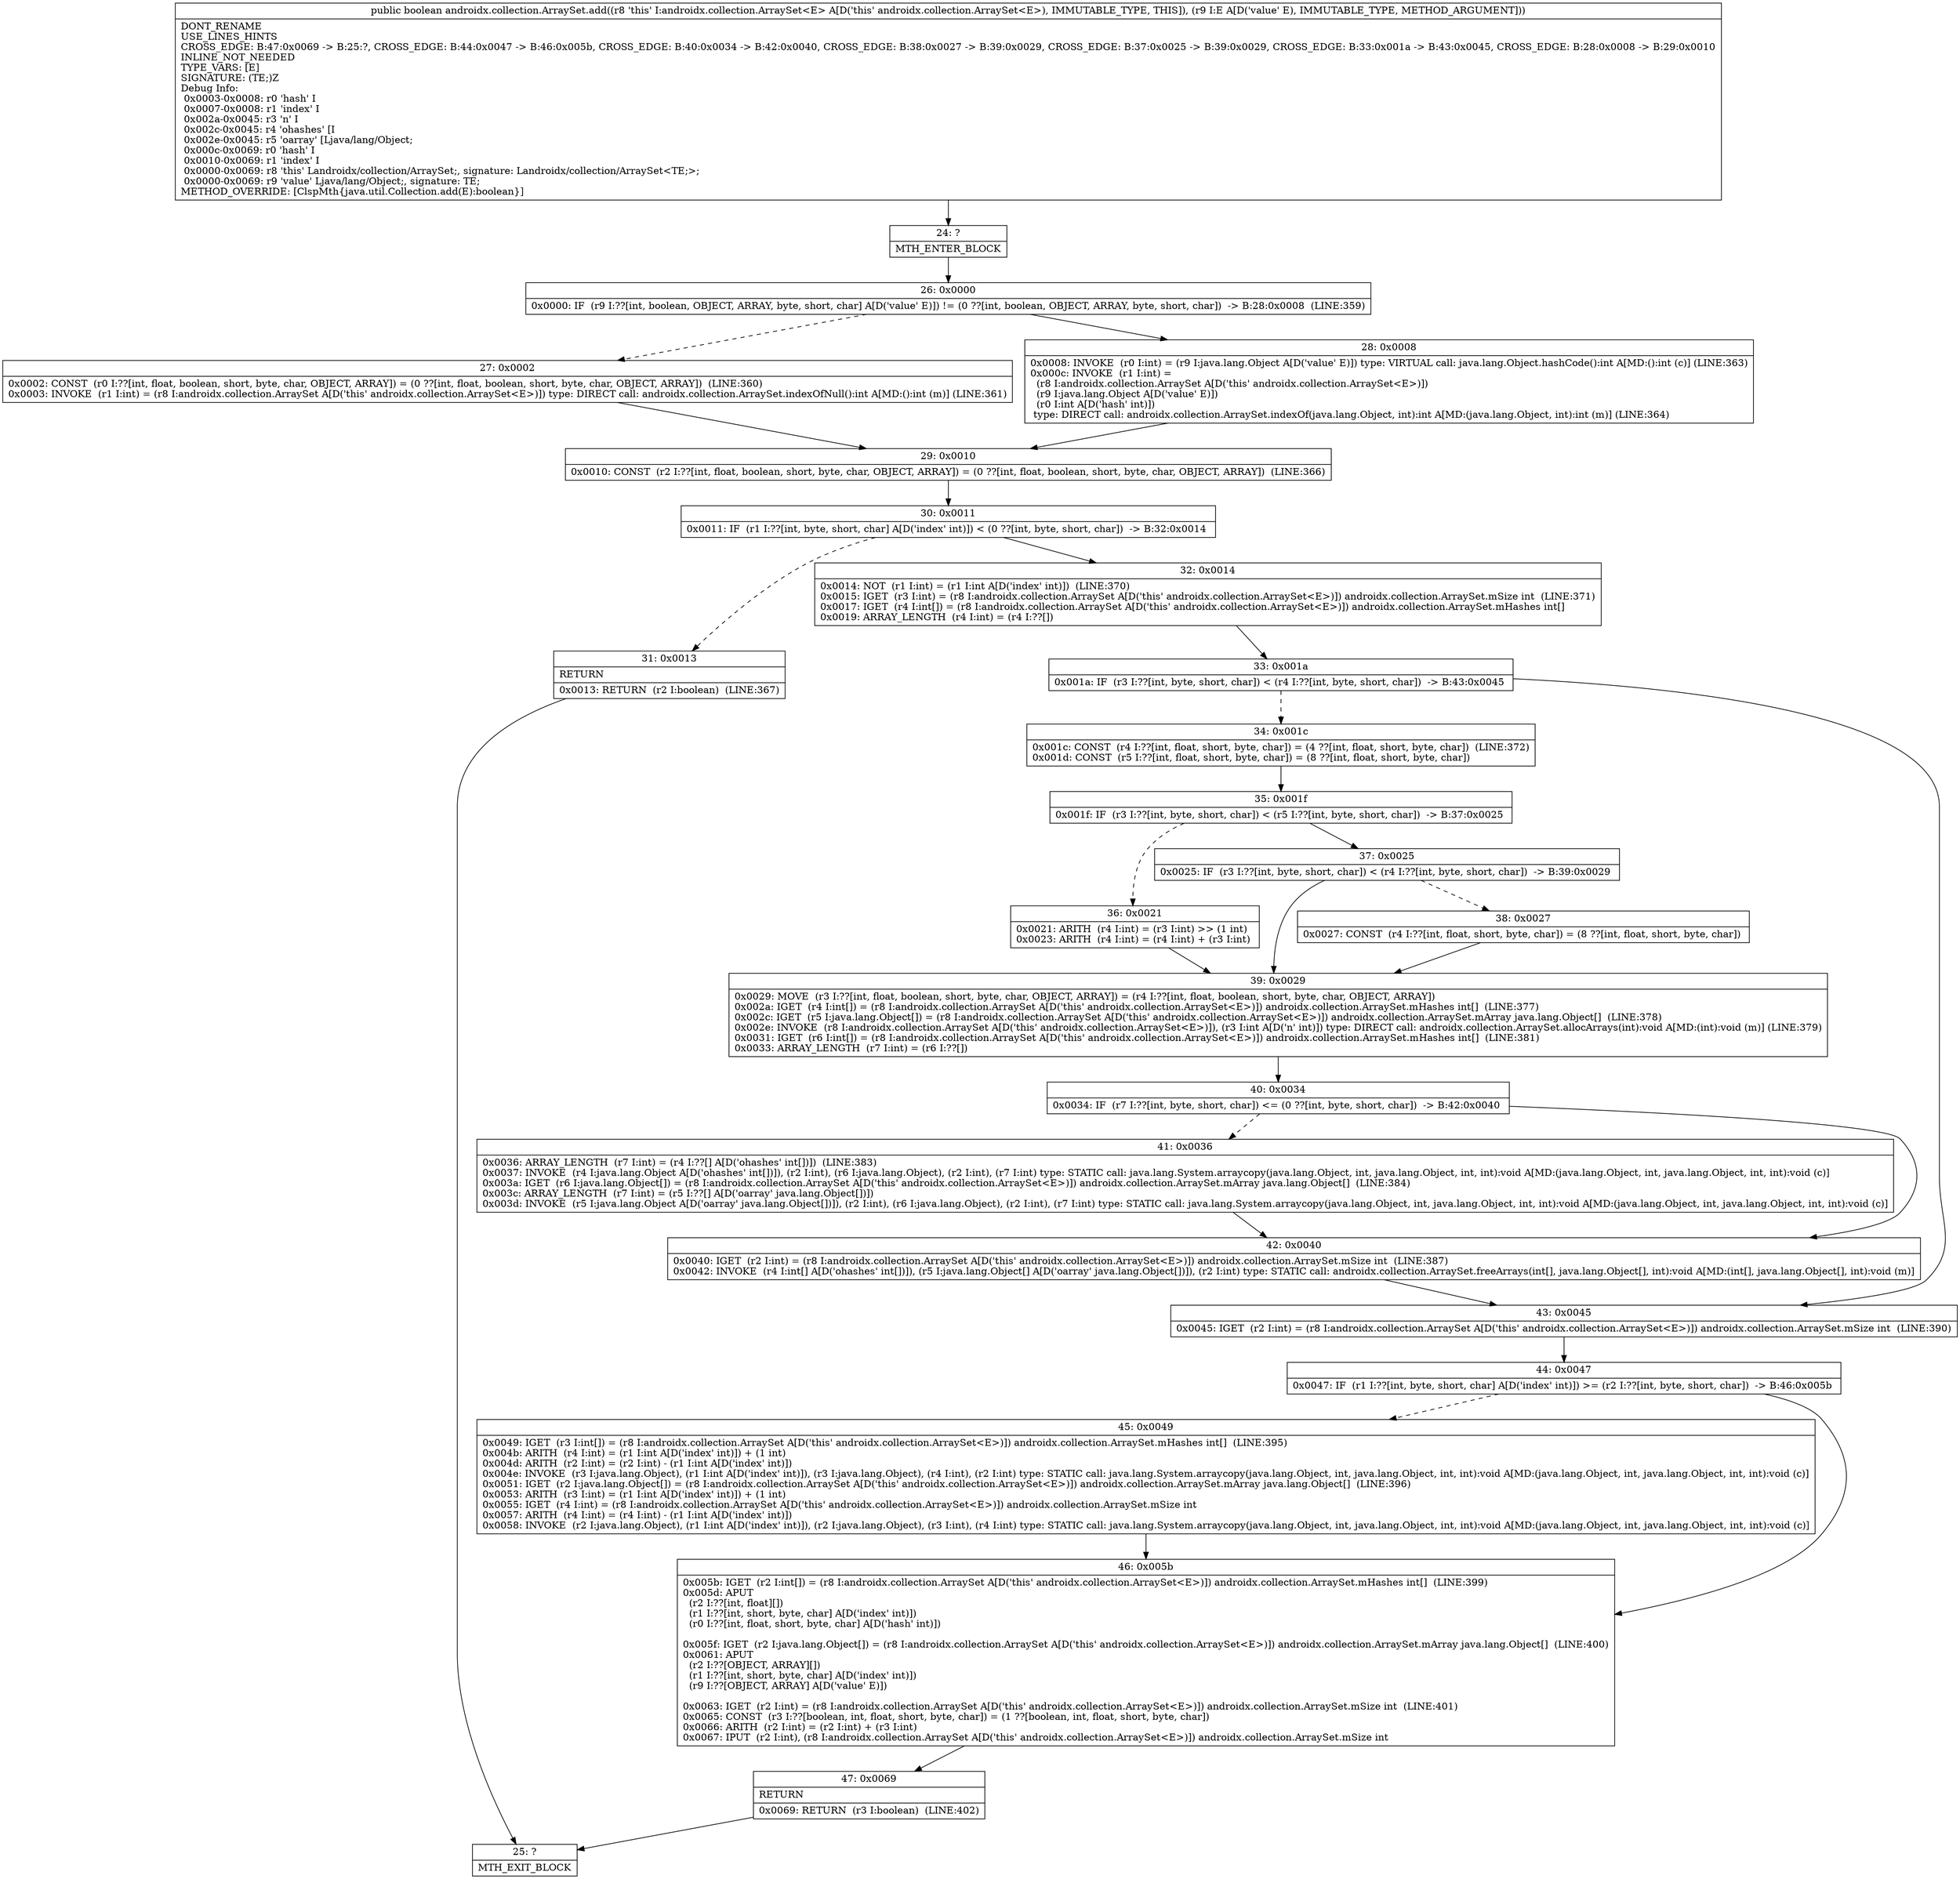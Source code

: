 digraph "CFG forandroidx.collection.ArraySet.add(Ljava\/lang\/Object;)Z" {
Node_24 [shape=record,label="{24\:\ ?|MTH_ENTER_BLOCK\l}"];
Node_26 [shape=record,label="{26\:\ 0x0000|0x0000: IF  (r9 I:??[int, boolean, OBJECT, ARRAY, byte, short, char] A[D('value' E)]) != (0 ??[int, boolean, OBJECT, ARRAY, byte, short, char])  \-\> B:28:0x0008  (LINE:359)\l}"];
Node_27 [shape=record,label="{27\:\ 0x0002|0x0002: CONST  (r0 I:??[int, float, boolean, short, byte, char, OBJECT, ARRAY]) = (0 ??[int, float, boolean, short, byte, char, OBJECT, ARRAY])  (LINE:360)\l0x0003: INVOKE  (r1 I:int) = (r8 I:androidx.collection.ArraySet A[D('this' androidx.collection.ArraySet\<E\>)]) type: DIRECT call: androidx.collection.ArraySet.indexOfNull():int A[MD:():int (m)] (LINE:361)\l}"];
Node_29 [shape=record,label="{29\:\ 0x0010|0x0010: CONST  (r2 I:??[int, float, boolean, short, byte, char, OBJECT, ARRAY]) = (0 ??[int, float, boolean, short, byte, char, OBJECT, ARRAY])  (LINE:366)\l}"];
Node_30 [shape=record,label="{30\:\ 0x0011|0x0011: IF  (r1 I:??[int, byte, short, char] A[D('index' int)]) \< (0 ??[int, byte, short, char])  \-\> B:32:0x0014 \l}"];
Node_31 [shape=record,label="{31\:\ 0x0013|RETURN\l|0x0013: RETURN  (r2 I:boolean)  (LINE:367)\l}"];
Node_25 [shape=record,label="{25\:\ ?|MTH_EXIT_BLOCK\l}"];
Node_32 [shape=record,label="{32\:\ 0x0014|0x0014: NOT  (r1 I:int) = (r1 I:int A[D('index' int)])  (LINE:370)\l0x0015: IGET  (r3 I:int) = (r8 I:androidx.collection.ArraySet A[D('this' androidx.collection.ArraySet\<E\>)]) androidx.collection.ArraySet.mSize int  (LINE:371)\l0x0017: IGET  (r4 I:int[]) = (r8 I:androidx.collection.ArraySet A[D('this' androidx.collection.ArraySet\<E\>)]) androidx.collection.ArraySet.mHashes int[] \l0x0019: ARRAY_LENGTH  (r4 I:int) = (r4 I:??[]) \l}"];
Node_33 [shape=record,label="{33\:\ 0x001a|0x001a: IF  (r3 I:??[int, byte, short, char]) \< (r4 I:??[int, byte, short, char])  \-\> B:43:0x0045 \l}"];
Node_34 [shape=record,label="{34\:\ 0x001c|0x001c: CONST  (r4 I:??[int, float, short, byte, char]) = (4 ??[int, float, short, byte, char])  (LINE:372)\l0x001d: CONST  (r5 I:??[int, float, short, byte, char]) = (8 ??[int, float, short, byte, char]) \l}"];
Node_35 [shape=record,label="{35\:\ 0x001f|0x001f: IF  (r3 I:??[int, byte, short, char]) \< (r5 I:??[int, byte, short, char])  \-\> B:37:0x0025 \l}"];
Node_36 [shape=record,label="{36\:\ 0x0021|0x0021: ARITH  (r4 I:int) = (r3 I:int) \>\> (1 int) \l0x0023: ARITH  (r4 I:int) = (r4 I:int) + (r3 I:int) \l}"];
Node_39 [shape=record,label="{39\:\ 0x0029|0x0029: MOVE  (r3 I:??[int, float, boolean, short, byte, char, OBJECT, ARRAY]) = (r4 I:??[int, float, boolean, short, byte, char, OBJECT, ARRAY]) \l0x002a: IGET  (r4 I:int[]) = (r8 I:androidx.collection.ArraySet A[D('this' androidx.collection.ArraySet\<E\>)]) androidx.collection.ArraySet.mHashes int[]  (LINE:377)\l0x002c: IGET  (r5 I:java.lang.Object[]) = (r8 I:androidx.collection.ArraySet A[D('this' androidx.collection.ArraySet\<E\>)]) androidx.collection.ArraySet.mArray java.lang.Object[]  (LINE:378)\l0x002e: INVOKE  (r8 I:androidx.collection.ArraySet A[D('this' androidx.collection.ArraySet\<E\>)]), (r3 I:int A[D('n' int)]) type: DIRECT call: androidx.collection.ArraySet.allocArrays(int):void A[MD:(int):void (m)] (LINE:379)\l0x0031: IGET  (r6 I:int[]) = (r8 I:androidx.collection.ArraySet A[D('this' androidx.collection.ArraySet\<E\>)]) androidx.collection.ArraySet.mHashes int[]  (LINE:381)\l0x0033: ARRAY_LENGTH  (r7 I:int) = (r6 I:??[]) \l}"];
Node_40 [shape=record,label="{40\:\ 0x0034|0x0034: IF  (r7 I:??[int, byte, short, char]) \<= (0 ??[int, byte, short, char])  \-\> B:42:0x0040 \l}"];
Node_41 [shape=record,label="{41\:\ 0x0036|0x0036: ARRAY_LENGTH  (r7 I:int) = (r4 I:??[] A[D('ohashes' int[])])  (LINE:383)\l0x0037: INVOKE  (r4 I:java.lang.Object A[D('ohashes' int[])]), (r2 I:int), (r6 I:java.lang.Object), (r2 I:int), (r7 I:int) type: STATIC call: java.lang.System.arraycopy(java.lang.Object, int, java.lang.Object, int, int):void A[MD:(java.lang.Object, int, java.lang.Object, int, int):void (c)]\l0x003a: IGET  (r6 I:java.lang.Object[]) = (r8 I:androidx.collection.ArraySet A[D('this' androidx.collection.ArraySet\<E\>)]) androidx.collection.ArraySet.mArray java.lang.Object[]  (LINE:384)\l0x003c: ARRAY_LENGTH  (r7 I:int) = (r5 I:??[] A[D('oarray' java.lang.Object[])]) \l0x003d: INVOKE  (r5 I:java.lang.Object A[D('oarray' java.lang.Object[])]), (r2 I:int), (r6 I:java.lang.Object), (r2 I:int), (r7 I:int) type: STATIC call: java.lang.System.arraycopy(java.lang.Object, int, java.lang.Object, int, int):void A[MD:(java.lang.Object, int, java.lang.Object, int, int):void (c)]\l}"];
Node_42 [shape=record,label="{42\:\ 0x0040|0x0040: IGET  (r2 I:int) = (r8 I:androidx.collection.ArraySet A[D('this' androidx.collection.ArraySet\<E\>)]) androidx.collection.ArraySet.mSize int  (LINE:387)\l0x0042: INVOKE  (r4 I:int[] A[D('ohashes' int[])]), (r5 I:java.lang.Object[] A[D('oarray' java.lang.Object[])]), (r2 I:int) type: STATIC call: androidx.collection.ArraySet.freeArrays(int[], java.lang.Object[], int):void A[MD:(int[], java.lang.Object[], int):void (m)]\l}"];
Node_37 [shape=record,label="{37\:\ 0x0025|0x0025: IF  (r3 I:??[int, byte, short, char]) \< (r4 I:??[int, byte, short, char])  \-\> B:39:0x0029 \l}"];
Node_38 [shape=record,label="{38\:\ 0x0027|0x0027: CONST  (r4 I:??[int, float, short, byte, char]) = (8 ??[int, float, short, byte, char]) \l}"];
Node_43 [shape=record,label="{43\:\ 0x0045|0x0045: IGET  (r2 I:int) = (r8 I:androidx.collection.ArraySet A[D('this' androidx.collection.ArraySet\<E\>)]) androidx.collection.ArraySet.mSize int  (LINE:390)\l}"];
Node_44 [shape=record,label="{44\:\ 0x0047|0x0047: IF  (r1 I:??[int, byte, short, char] A[D('index' int)]) \>= (r2 I:??[int, byte, short, char])  \-\> B:46:0x005b \l}"];
Node_45 [shape=record,label="{45\:\ 0x0049|0x0049: IGET  (r3 I:int[]) = (r8 I:androidx.collection.ArraySet A[D('this' androidx.collection.ArraySet\<E\>)]) androidx.collection.ArraySet.mHashes int[]  (LINE:395)\l0x004b: ARITH  (r4 I:int) = (r1 I:int A[D('index' int)]) + (1 int) \l0x004d: ARITH  (r2 I:int) = (r2 I:int) \- (r1 I:int A[D('index' int)]) \l0x004e: INVOKE  (r3 I:java.lang.Object), (r1 I:int A[D('index' int)]), (r3 I:java.lang.Object), (r4 I:int), (r2 I:int) type: STATIC call: java.lang.System.arraycopy(java.lang.Object, int, java.lang.Object, int, int):void A[MD:(java.lang.Object, int, java.lang.Object, int, int):void (c)]\l0x0051: IGET  (r2 I:java.lang.Object[]) = (r8 I:androidx.collection.ArraySet A[D('this' androidx.collection.ArraySet\<E\>)]) androidx.collection.ArraySet.mArray java.lang.Object[]  (LINE:396)\l0x0053: ARITH  (r3 I:int) = (r1 I:int A[D('index' int)]) + (1 int) \l0x0055: IGET  (r4 I:int) = (r8 I:androidx.collection.ArraySet A[D('this' androidx.collection.ArraySet\<E\>)]) androidx.collection.ArraySet.mSize int \l0x0057: ARITH  (r4 I:int) = (r4 I:int) \- (r1 I:int A[D('index' int)]) \l0x0058: INVOKE  (r2 I:java.lang.Object), (r1 I:int A[D('index' int)]), (r2 I:java.lang.Object), (r3 I:int), (r4 I:int) type: STATIC call: java.lang.System.arraycopy(java.lang.Object, int, java.lang.Object, int, int):void A[MD:(java.lang.Object, int, java.lang.Object, int, int):void (c)]\l}"];
Node_46 [shape=record,label="{46\:\ 0x005b|0x005b: IGET  (r2 I:int[]) = (r8 I:androidx.collection.ArraySet A[D('this' androidx.collection.ArraySet\<E\>)]) androidx.collection.ArraySet.mHashes int[]  (LINE:399)\l0x005d: APUT  \l  (r2 I:??[int, float][])\l  (r1 I:??[int, short, byte, char] A[D('index' int)])\l  (r0 I:??[int, float, short, byte, char] A[D('hash' int)])\l \l0x005f: IGET  (r2 I:java.lang.Object[]) = (r8 I:androidx.collection.ArraySet A[D('this' androidx.collection.ArraySet\<E\>)]) androidx.collection.ArraySet.mArray java.lang.Object[]  (LINE:400)\l0x0061: APUT  \l  (r2 I:??[OBJECT, ARRAY][])\l  (r1 I:??[int, short, byte, char] A[D('index' int)])\l  (r9 I:??[OBJECT, ARRAY] A[D('value' E)])\l \l0x0063: IGET  (r2 I:int) = (r8 I:androidx.collection.ArraySet A[D('this' androidx.collection.ArraySet\<E\>)]) androidx.collection.ArraySet.mSize int  (LINE:401)\l0x0065: CONST  (r3 I:??[boolean, int, float, short, byte, char]) = (1 ??[boolean, int, float, short, byte, char]) \l0x0066: ARITH  (r2 I:int) = (r2 I:int) + (r3 I:int) \l0x0067: IPUT  (r2 I:int), (r8 I:androidx.collection.ArraySet A[D('this' androidx.collection.ArraySet\<E\>)]) androidx.collection.ArraySet.mSize int \l}"];
Node_47 [shape=record,label="{47\:\ 0x0069|RETURN\l|0x0069: RETURN  (r3 I:boolean)  (LINE:402)\l}"];
Node_28 [shape=record,label="{28\:\ 0x0008|0x0008: INVOKE  (r0 I:int) = (r9 I:java.lang.Object A[D('value' E)]) type: VIRTUAL call: java.lang.Object.hashCode():int A[MD:():int (c)] (LINE:363)\l0x000c: INVOKE  (r1 I:int) = \l  (r8 I:androidx.collection.ArraySet A[D('this' androidx.collection.ArraySet\<E\>)])\l  (r9 I:java.lang.Object A[D('value' E)])\l  (r0 I:int A[D('hash' int)])\l type: DIRECT call: androidx.collection.ArraySet.indexOf(java.lang.Object, int):int A[MD:(java.lang.Object, int):int (m)] (LINE:364)\l}"];
MethodNode[shape=record,label="{public boolean androidx.collection.ArraySet.add((r8 'this' I:androidx.collection.ArraySet\<E\> A[D('this' androidx.collection.ArraySet\<E\>), IMMUTABLE_TYPE, THIS]), (r9 I:E A[D('value' E), IMMUTABLE_TYPE, METHOD_ARGUMENT]))  | DONT_RENAME\lUSE_LINES_HINTS\lCROSS_EDGE: B:47:0x0069 \-\> B:25:?, CROSS_EDGE: B:44:0x0047 \-\> B:46:0x005b, CROSS_EDGE: B:40:0x0034 \-\> B:42:0x0040, CROSS_EDGE: B:38:0x0027 \-\> B:39:0x0029, CROSS_EDGE: B:37:0x0025 \-\> B:39:0x0029, CROSS_EDGE: B:33:0x001a \-\> B:43:0x0045, CROSS_EDGE: B:28:0x0008 \-\> B:29:0x0010\lINLINE_NOT_NEEDED\lTYPE_VARS: [E]\lSIGNATURE: (TE;)Z\lDebug Info:\l  0x0003\-0x0008: r0 'hash' I\l  0x0007\-0x0008: r1 'index' I\l  0x002a\-0x0045: r3 'n' I\l  0x002c\-0x0045: r4 'ohashes' [I\l  0x002e\-0x0045: r5 'oarray' [Ljava\/lang\/Object;\l  0x000c\-0x0069: r0 'hash' I\l  0x0010\-0x0069: r1 'index' I\l  0x0000\-0x0069: r8 'this' Landroidx\/collection\/ArraySet;, signature: Landroidx\/collection\/ArraySet\<TE;\>;\l  0x0000\-0x0069: r9 'value' Ljava\/lang\/Object;, signature: TE;\lMETHOD_OVERRIDE: [ClspMth\{java.util.Collection.add(E):boolean\}]\l}"];
MethodNode -> Node_24;Node_24 -> Node_26;
Node_26 -> Node_27[style=dashed];
Node_26 -> Node_28;
Node_27 -> Node_29;
Node_29 -> Node_30;
Node_30 -> Node_31[style=dashed];
Node_30 -> Node_32;
Node_31 -> Node_25;
Node_32 -> Node_33;
Node_33 -> Node_34[style=dashed];
Node_33 -> Node_43;
Node_34 -> Node_35;
Node_35 -> Node_36[style=dashed];
Node_35 -> Node_37;
Node_36 -> Node_39;
Node_39 -> Node_40;
Node_40 -> Node_41[style=dashed];
Node_40 -> Node_42;
Node_41 -> Node_42;
Node_42 -> Node_43;
Node_37 -> Node_38[style=dashed];
Node_37 -> Node_39;
Node_38 -> Node_39;
Node_43 -> Node_44;
Node_44 -> Node_45[style=dashed];
Node_44 -> Node_46;
Node_45 -> Node_46;
Node_46 -> Node_47;
Node_47 -> Node_25;
Node_28 -> Node_29;
}

